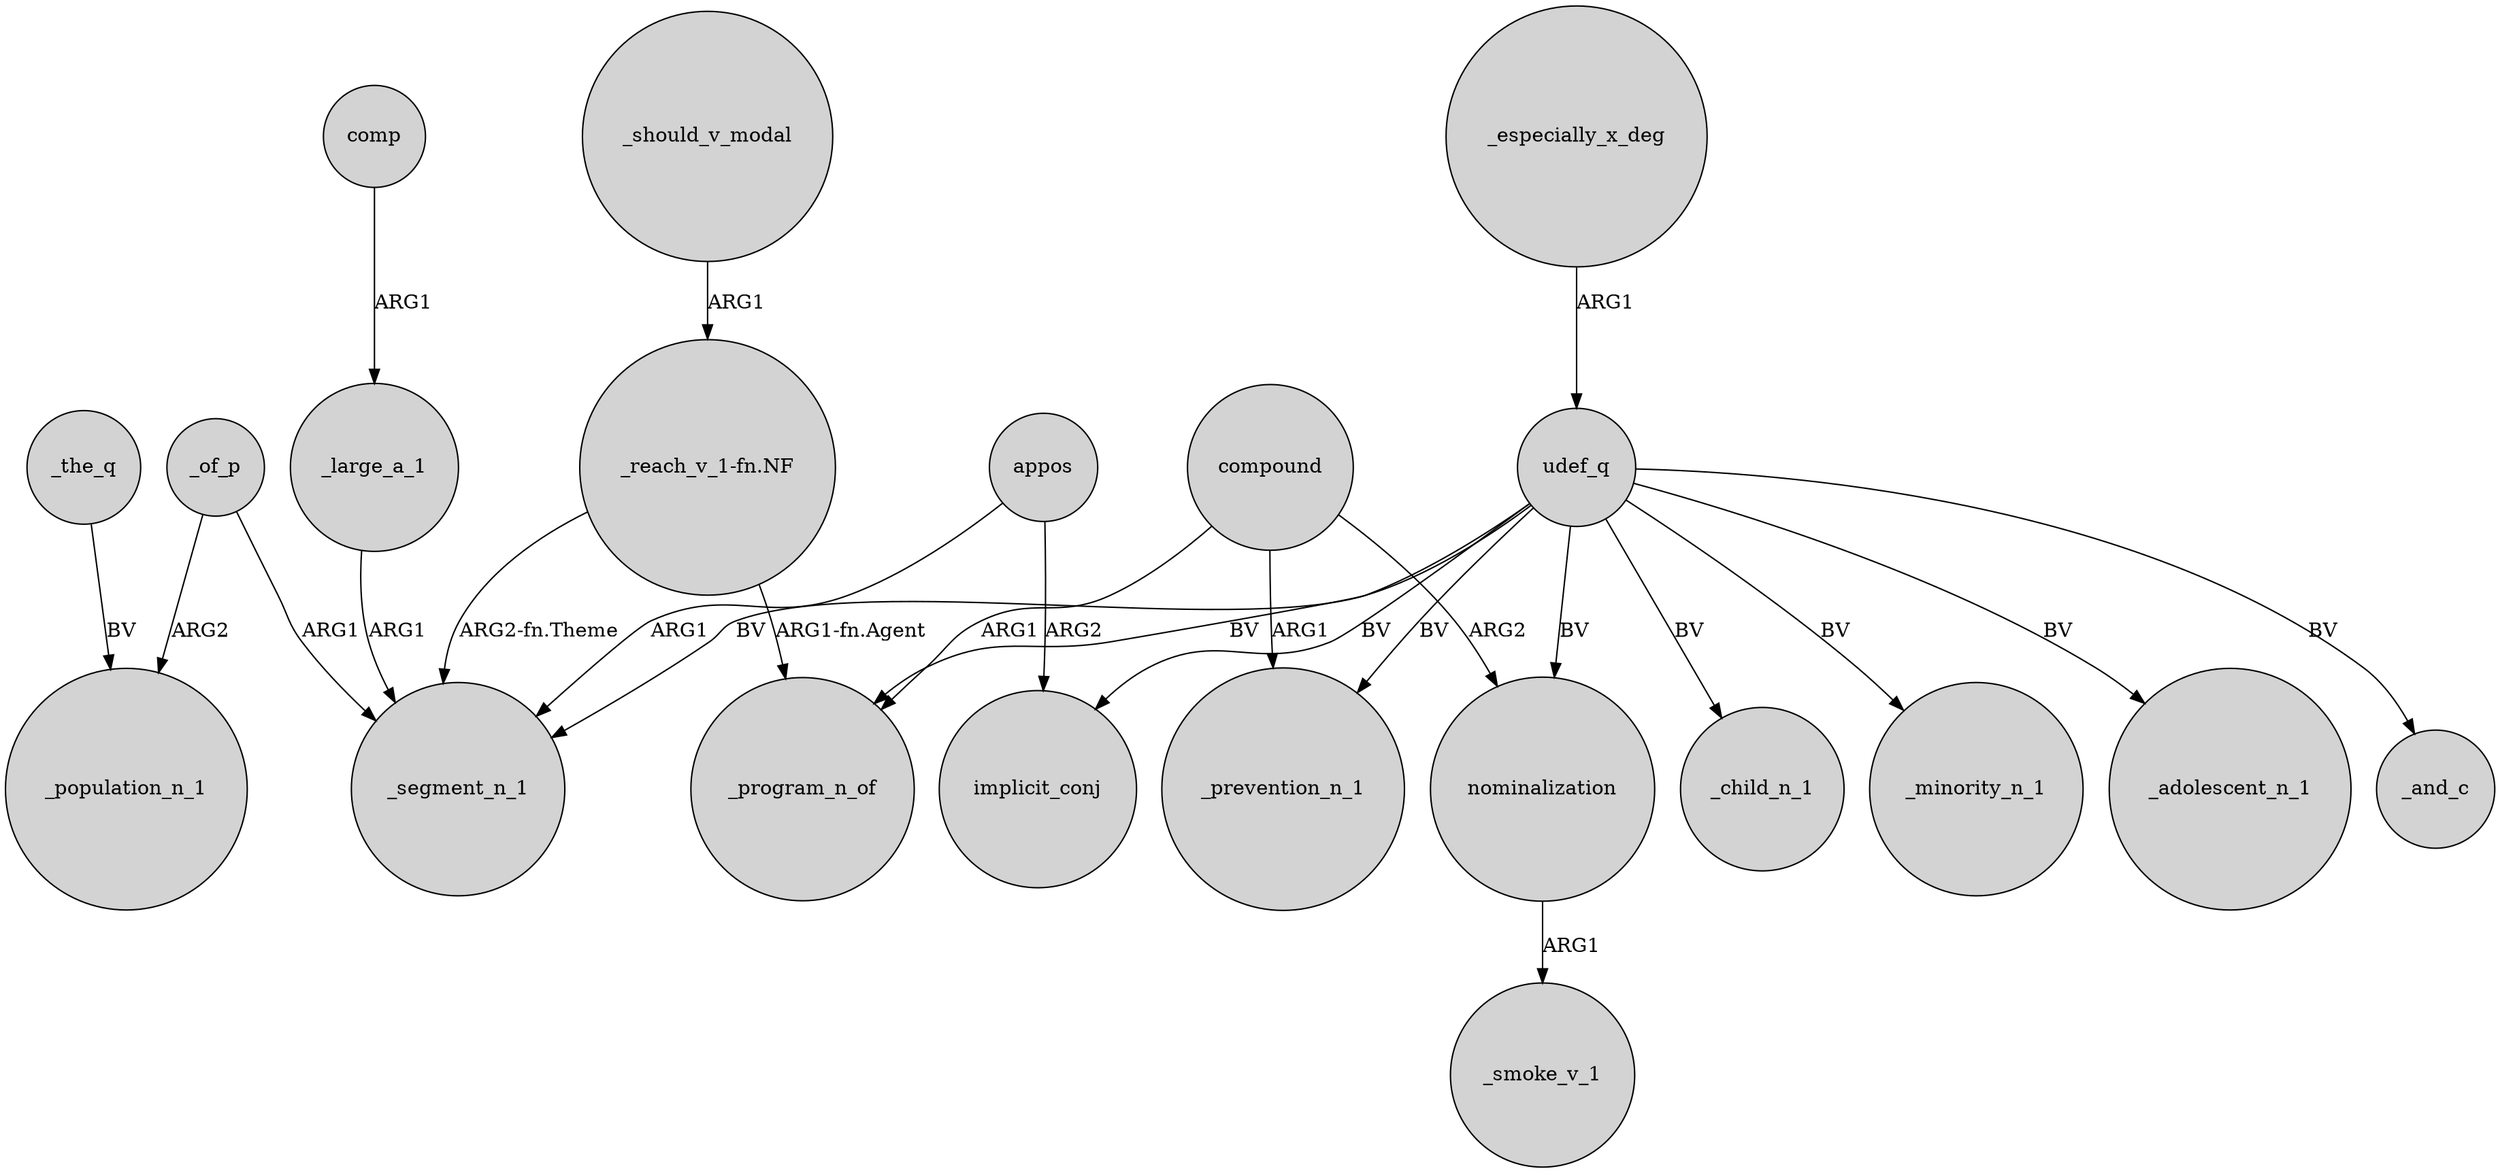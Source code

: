 digraph {
	node [shape=circle style=filled]
	"_reach_v_1-fn.NF" -> _program_n_of [label="ARG1-fn.Agent"]
	appos -> _segment_n_1 [label=ARG1]
	compound -> _prevention_n_1 [label=ARG1]
	udef_q -> _child_n_1 [label=BV]
	comp -> _large_a_1 [label=ARG1]
	udef_q -> _minority_n_1 [label=BV]
	udef_q -> _program_n_of [label=BV]
	compound -> nominalization [label=ARG2]
	nominalization -> _smoke_v_1 [label=ARG1]
	appos -> implicit_conj [label=ARG2]
	_the_q -> _population_n_1 [label=BV]
	udef_q -> implicit_conj [label=BV]
	_large_a_1 -> _segment_n_1 [label=ARG1]
	_of_p -> _population_n_1 [label=ARG2]
	udef_q -> _adolescent_n_1 [label=BV]
	_especially_x_deg -> udef_q [label=ARG1]
	udef_q -> nominalization [label=BV]
	"_reach_v_1-fn.NF" -> _segment_n_1 [label="ARG2-fn.Theme"]
	compound -> _program_n_of [label=ARG1]
	udef_q -> _prevention_n_1 [label=BV]
	_should_v_modal -> "_reach_v_1-fn.NF" [label=ARG1]
	udef_q -> _and_c [label=BV]
	_of_p -> _segment_n_1 [label=ARG1]
	udef_q -> _segment_n_1 [label=BV]
}
